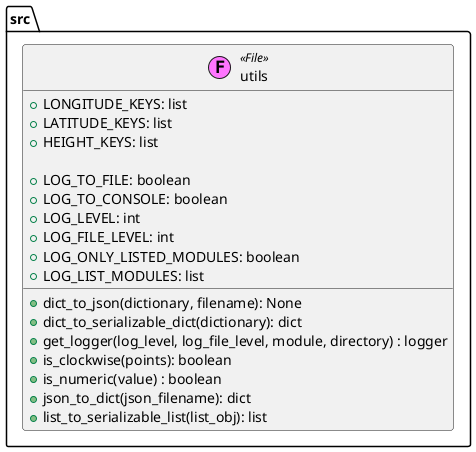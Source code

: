 @startuml
!$file = "(F,#ff75ff) File"
class src.utils <<$file>> {
    + LONGITUDE_KEYS: list
    + LATITUDE_KEYS: list
    + HEIGHT_KEYS: list

    + LOG_TO_FILE: boolean
    + LOG_TO_CONSOLE: boolean
    + LOG_LEVEL: int
    + LOG_FILE_LEVEL: int
    + LOG_ONLY_LISTED_MODULES: boolean
    + LOG_LIST_MODULES: list

    + dict_to_json(dictionary, filename): None
    + dict_to_serializable_dict(dictionary): dict
    + get_logger(log_level, log_file_level, module, directory) : logger
    + is_clockwise(points): boolean
    + is_numeric(value) : boolean
    + json_to_dict(json_filename): dict
    + list_to_serializable_list(list_obj): list
}
@enduml